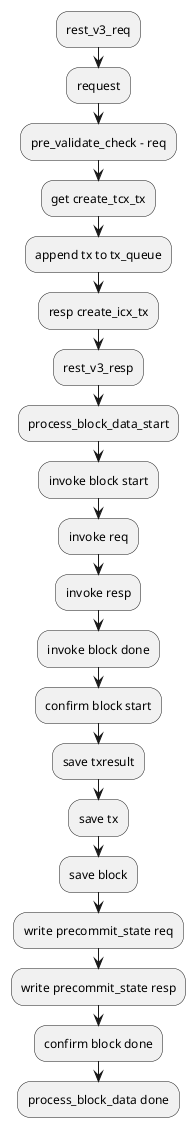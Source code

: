 @startuml
:rest_v3_req;
:request;
:pre_validate_check - req;
:get create_tcx_tx;
:append tx to tx_queue;
:resp create_icx_tx;
:rest_v3_resp;
:process_block_data_start;
:invoke block start;
:invoke req;
:invoke resp;
:invoke block done;
:confirm block start;
:save txresult;
:save tx;
:save block;
:write precommit_state req;
:write precommit_state resp;
:confirm block done;
:process_block_data done;
@enduml